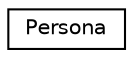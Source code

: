 digraph "Representación gráfica de la clase"
{
  edge [fontname="Helvetica",fontsize="10",labelfontname="Helvetica",labelfontsize="10"];
  node [fontname="Helvetica",fontsize="10",shape=record];
  rankdir="LR";
  Node0 [label="Persona",height=0.2,width=0.4,color="black", fillcolor="white", style="filled",URL="$classPersona.html"];
}
